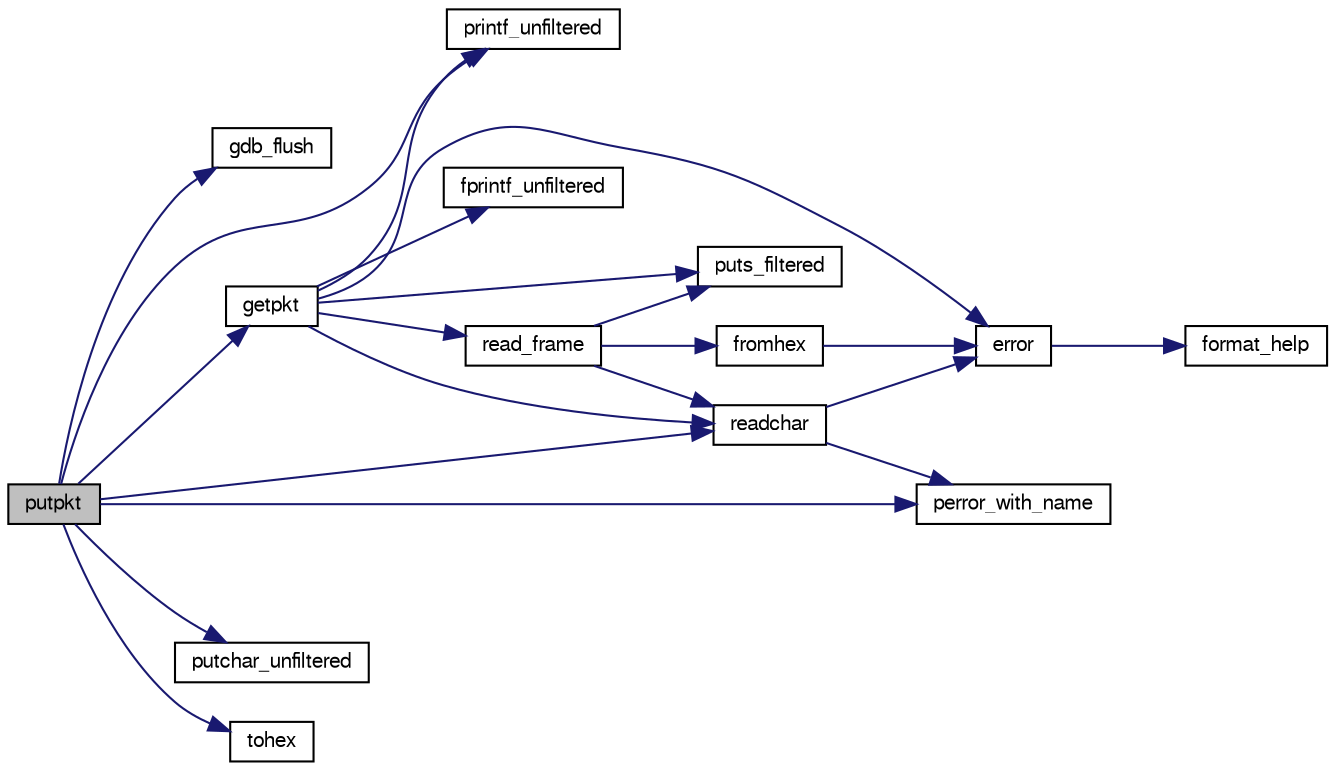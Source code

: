 digraph G
{
  edge [fontname="FreeSans",fontsize="10",labelfontname="FreeSans",labelfontsize="10"];
  node [fontname="FreeSans",fontsize="10",shape=record];
  rankdir=LR;
  Node1 [label="putpkt",height=0.2,width=0.4,color="black", fillcolor="grey75", style="filled" fontcolor="black"];
  Node1 -> Node2 [color="midnightblue",fontsize="10",style="solid"];
  Node2 [label="gdb_flush",height=0.2,width=0.4,color="black", fillcolor="white", style="filled",URL="$remotegdb_8cc.html#ab7615aba8571a90b0f419ca326db6720"];
  Node1 -> Node3 [color="midnightblue",fontsize="10",style="solid"];
  Node3 [label="getpkt",height=0.2,width=0.4,color="black", fillcolor="white", style="filled",URL="$remotegdb_8cc.html#a757631555908fd06213bb61cf6fd1cbd"];
  Node3 -> Node4 [color="midnightblue",fontsize="10",style="solid"];
  Node4 [label="error",height=0.2,width=0.4,color="black", fillcolor="white", style="filled",URL="$error_8cc.html#a158a1af99275c1555bf5fcc74709aa5a"];
  Node4 -> Node5 [color="midnightblue",fontsize="10",style="solid"];
  Node5 [label="format_help",height=0.2,width=0.4,color="black", fillcolor="white", style="filled",URL="$error_8cc.html#aa182c84a77010100b5b8a15b1ff22e70"];
  Node3 -> Node6 [color="midnightblue",fontsize="10",style="solid"];
  Node6 [label="fprintf_unfiltered",height=0.2,width=0.4,color="black", fillcolor="white", style="filled",URL="$remotegdb_8cc.html#afab46da8d7b164a99a90566adff8e9fd"];
  Node3 -> Node7 [color="midnightblue",fontsize="10",style="solid"];
  Node7 [label="printf_unfiltered",height=0.2,width=0.4,color="black", fillcolor="white", style="filled",URL="$remotegdb_8cc.html#a6aef864b575e1ddd1a75b575512df684"];
  Node3 -> Node8 [color="midnightblue",fontsize="10",style="solid"];
  Node8 [label="puts_filtered",height=0.2,width=0.4,color="black", fillcolor="white", style="filled",URL="$remotegdb_8cc.html#a8ff699775b27c3a360306817af74dbef"];
  Node3 -> Node9 [color="midnightblue",fontsize="10",style="solid"];
  Node9 [label="read_frame",height=0.2,width=0.4,color="black", fillcolor="white", style="filled",URL="$remotegdb_8cc.html#a7d3b3911ce43672f39850bb99f8f82cb"];
  Node9 -> Node10 [color="midnightblue",fontsize="10",style="solid"];
  Node10 [label="fromhex",height=0.2,width=0.4,color="black", fillcolor="white", style="filled",URL="$remotegdb_8cc.html#abaf2da36c14363e87d968d2da3c6bcad"];
  Node10 -> Node4 [color="midnightblue",fontsize="10",style="solid"];
  Node9 -> Node8 [color="midnightblue",fontsize="10",style="solid"];
  Node9 -> Node11 [color="midnightblue",fontsize="10",style="solid"];
  Node11 [label="readchar",height=0.2,width=0.4,color="black", fillcolor="white", style="filled",URL="$remotegdb_8cc.html#a8e189f02ddb32d3d2efe6e5688a26c10"];
  Node11 -> Node4 [color="midnightblue",fontsize="10",style="solid"];
  Node11 -> Node12 [color="midnightblue",fontsize="10",style="solid"];
  Node12 [label="perror_with_name",height=0.2,width=0.4,color="black", fillcolor="white", style="filled",URL="$remotegdb_8cc.html#ab2991d7c0f1c8ca8197510fb12f0bc2a"];
  Node3 -> Node11 [color="midnightblue",fontsize="10",style="solid"];
  Node1 -> Node12 [color="midnightblue",fontsize="10",style="solid"];
  Node1 -> Node7 [color="midnightblue",fontsize="10",style="solid"];
  Node1 -> Node13 [color="midnightblue",fontsize="10",style="solid"];
  Node13 [label="putchar_unfiltered",height=0.2,width=0.4,color="black", fillcolor="white", style="filled",URL="$remotegdb_8cc.html#a0b70a303db17a51515b316d363eedb2a"];
  Node1 -> Node11 [color="midnightblue",fontsize="10",style="solid"];
  Node1 -> Node14 [color="midnightblue",fontsize="10",style="solid"];
  Node14 [label="tohex",height=0.2,width=0.4,color="black", fillcolor="white", style="filled",URL="$remotegdb_8cc.html#af6e832cbb512d747c35b9002a3c43927"];
}
